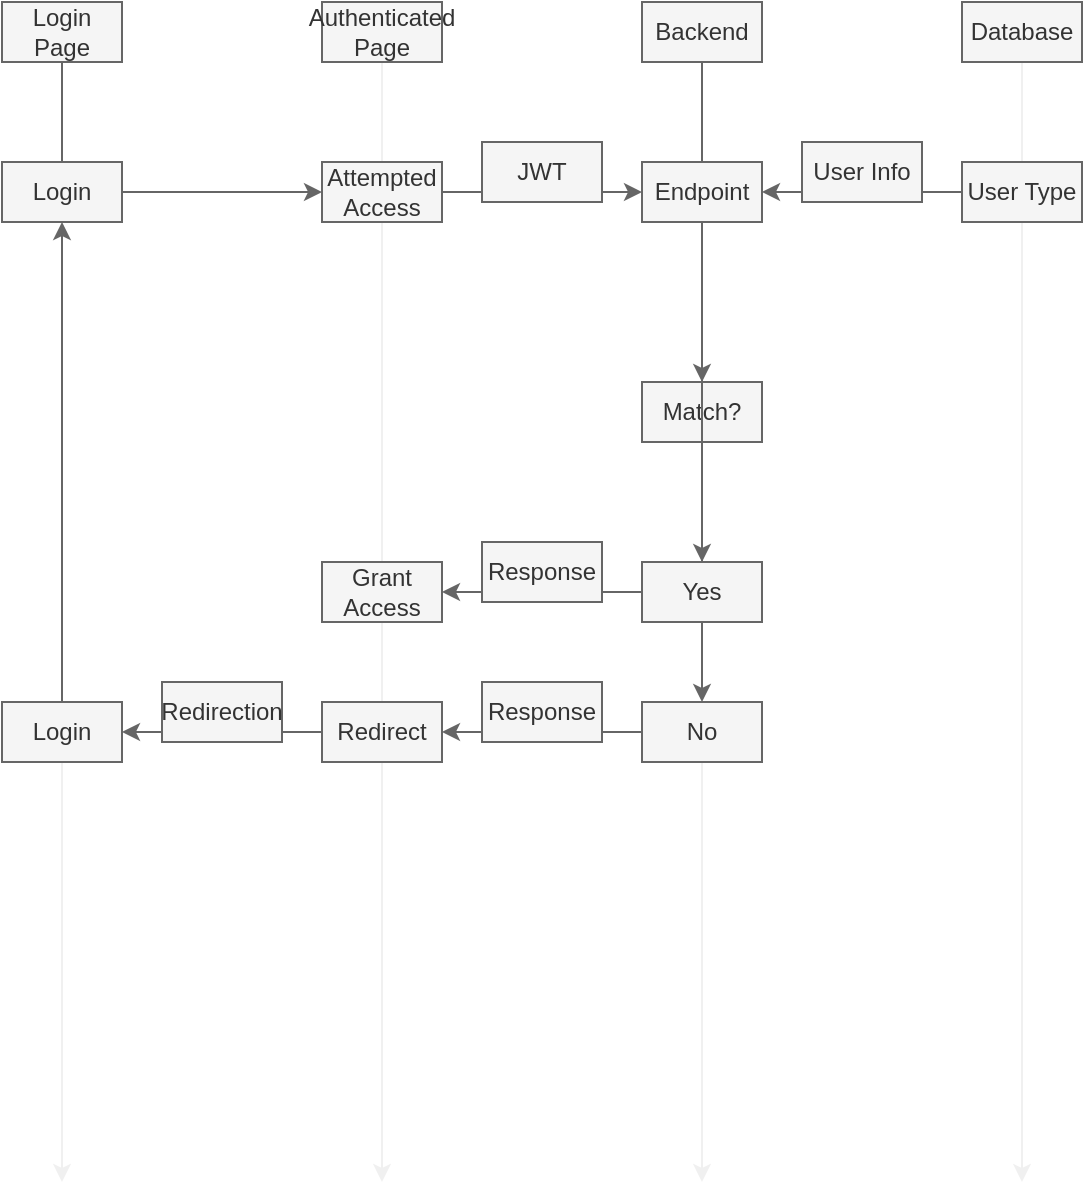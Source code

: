 <mxfile>
    <diagram id="rkzv65H9JLEtuonP9uKg" name="Page-1">
        <mxGraphModel dx="1216" dy="659" grid="1" gridSize="10" guides="1" tooltips="1" connect="1" arrows="1" fold="1" page="1" pageScale="1" pageWidth="850" pageHeight="1100" math="0" shadow="0">
            <root>
                <mxCell id="0"/>
                <mxCell id="1" parent="0"/>
                <mxCell id="2" value="" style="edgeStyle=none;orthogonalLoop=1;jettySize=auto;html=1;startArrow=none;strokeColor=#F0F0F0;" edge="1" parent="1" source="34">
                    <mxGeometry width="80" relative="1" as="geometry">
                        <mxPoint x="200" y="80" as="sourcePoint"/>
                        <mxPoint x="200" y="640" as="targetPoint"/>
                        <Array as="points"/>
                    </mxGeometry>
                </mxCell>
                <mxCell id="3" value="Login Page" style="text;strokeColor=#666666;align=center;fillColor=#f5f5f5;html=1;verticalAlign=middle;whiteSpace=wrap;rounded=0;fontColor=#333333;" vertex="1" parent="1">
                    <mxGeometry x="170" y="50" width="60" height="30" as="geometry"/>
                </mxCell>
                <mxCell id="4" value="" style="edgeStyle=none;orthogonalLoop=1;jettySize=auto;html=1;strokeColor=#F0F0F0;" edge="1" parent="1">
                    <mxGeometry width="80" relative="1" as="geometry">
                        <mxPoint x="360" y="80" as="sourcePoint"/>
                        <mxPoint x="360" y="640" as="targetPoint"/>
                        <Array as="points"/>
                    </mxGeometry>
                </mxCell>
                <mxCell id="5" value="Authenticated Page" style="text;strokeColor=#666666;align=center;fillColor=#f5f5f5;html=1;verticalAlign=middle;whiteSpace=wrap;rounded=0;fontColor=#333333;" vertex="1" parent="1">
                    <mxGeometry x="330" y="50" width="60" height="30" as="geometry"/>
                </mxCell>
                <mxCell id="6" value="" style="edgeStyle=none;orthogonalLoop=1;jettySize=auto;html=1;startArrow=none;strokeColor=#F0F0F0;" edge="1" parent="1" source="23">
                    <mxGeometry width="80" relative="1" as="geometry">
                        <mxPoint x="520" y="80" as="sourcePoint"/>
                        <mxPoint x="520" y="640" as="targetPoint"/>
                        <Array as="points"/>
                    </mxGeometry>
                </mxCell>
                <mxCell id="7" value="Backend" style="text;strokeColor=#666666;align=center;fillColor=#f5f5f5;html=1;verticalAlign=middle;whiteSpace=wrap;rounded=0;fontColor=#333333;" vertex="1" parent="1">
                    <mxGeometry x="490" y="50" width="60" height="30" as="geometry"/>
                </mxCell>
                <mxCell id="8" value="" style="edgeStyle=none;orthogonalLoop=1;jettySize=auto;html=1;strokeColor=#F0F0F0;" edge="1" parent="1">
                    <mxGeometry width="80" relative="1" as="geometry">
                        <mxPoint x="680" y="80" as="sourcePoint"/>
                        <mxPoint x="680" y="640" as="targetPoint"/>
                        <Array as="points"/>
                    </mxGeometry>
                </mxCell>
                <mxCell id="9" value="Database" style="text;strokeColor=#666666;align=center;fillColor=#f5f5f5;html=1;verticalAlign=middle;whiteSpace=wrap;rounded=0;fontColor=#333333;" vertex="1" parent="1">
                    <mxGeometry x="650" y="50" width="60" height="30" as="geometry"/>
                </mxCell>
                <mxCell id="10" value="Attempted Access" style="text;strokeColor=#666666;align=center;fillColor=#f5f5f5;html=1;verticalAlign=middle;whiteSpace=wrap;rounded=0;fontColor=#333333;" vertex="1" parent="1">
                    <mxGeometry x="330" y="130" width="60" height="30" as="geometry"/>
                </mxCell>
                <mxCell id="11" value="" style="edgeStyle=none;orthogonalLoop=1;jettySize=auto;html=1;exitX=1;exitY=0.5;exitDx=0;exitDy=0;entryX=0;entryY=0.5;entryDx=0;entryDy=0;strokeColor=#666666;fillColor=#f5f5f5;" edge="1" parent="1" source="10" target="12">
                    <mxGeometry width="80" relative="1" as="geometry">
                        <mxPoint x="420" y="240" as="sourcePoint"/>
                        <mxPoint x="480" y="200" as="targetPoint"/>
                        <Array as="points"/>
                    </mxGeometry>
                </mxCell>
                <mxCell id="13" value="JWT" style="text;strokeColor=#666666;align=center;fillColor=#f5f5f5;html=1;verticalAlign=middle;whiteSpace=wrap;rounded=0;fontColor=#333333;" vertex="1" parent="1">
                    <mxGeometry x="410" y="120" width="60" height="30" as="geometry"/>
                </mxCell>
                <mxCell id="19" value="" style="edgeStyle=none;html=1;strokeColor=#666666;fillColor=#f5f5f5;" edge="1" parent="1" source="14" target="12">
                    <mxGeometry relative="1" as="geometry"/>
                </mxCell>
                <mxCell id="14" value="User Type" style="text;strokeColor=#666666;align=center;fillColor=#f5f5f5;html=1;verticalAlign=middle;whiteSpace=wrap;rounded=0;fontColor=#333333;" vertex="1" parent="1">
                    <mxGeometry x="650" y="130" width="60" height="30" as="geometry"/>
                </mxCell>
                <mxCell id="15" value="" style="edgeStyle=none;orthogonalLoop=1;jettySize=auto;html=1;endArrow=none;strokeColor=#666666;fillColor=#f5f5f5;" edge="1" parent="1" target="12">
                    <mxGeometry width="80" relative="1" as="geometry">
                        <mxPoint x="520" y="80" as="sourcePoint"/>
                        <mxPoint x="520" y="640" as="targetPoint"/>
                        <Array as="points"/>
                    </mxGeometry>
                </mxCell>
                <mxCell id="22" value="" style="edgeStyle=none;html=1;strokeColor=#666666;fillColor=#f5f5f5;" edge="1" parent="1" source="12" target="21">
                    <mxGeometry relative="1" as="geometry"/>
                </mxCell>
                <mxCell id="12" value="Endpoint" style="text;strokeColor=#666666;align=center;fillColor=#f5f5f5;html=1;verticalAlign=middle;whiteSpace=wrap;rounded=0;fontColor=#333333;" vertex="1" parent="1">
                    <mxGeometry x="490" y="130" width="60" height="30" as="geometry"/>
                </mxCell>
                <mxCell id="20" value="User Info" style="text;strokeColor=#666666;align=center;fillColor=#f5f5f5;html=1;verticalAlign=middle;whiteSpace=wrap;rounded=0;fontColor=#333333;" vertex="1" parent="1">
                    <mxGeometry x="570" y="120" width="60" height="30" as="geometry"/>
                </mxCell>
                <mxCell id="24" value="" style="edgeStyle=none;html=1;strokeColor=#666666;fillColor=#f5f5f5;" edge="1" parent="1" source="21" target="23">
                    <mxGeometry relative="1" as="geometry"/>
                </mxCell>
                <mxCell id="26" value="" style="edgeStyle=none;html=1;strokeColor=#666666;fillColor=#f5f5f5;" edge="1" parent="1" source="21" target="25">
                    <mxGeometry relative="1" as="geometry"/>
                </mxCell>
                <mxCell id="21" value="Match?" style="text;strokeColor=#666666;align=center;fillColor=#f5f5f5;html=1;verticalAlign=middle;whiteSpace=wrap;rounded=0;fontColor=#333333;" vertex="1" parent="1">
                    <mxGeometry x="490" y="240" width="60" height="30" as="geometry"/>
                </mxCell>
                <mxCell id="31" value="" style="edgeStyle=none;html=1;strokeColor=#666666;fillColor=#f5f5f5;" edge="1" parent="1" source="25" target="30">
                    <mxGeometry relative="1" as="geometry"/>
                </mxCell>
                <mxCell id="25" value="No" style="text;strokeColor=#666666;align=center;fillColor=#f5f5f5;html=1;verticalAlign=middle;whiteSpace=wrap;rounded=0;fontColor=#333333;" vertex="1" parent="1">
                    <mxGeometry x="490" y="400" width="60" height="30" as="geometry"/>
                </mxCell>
                <mxCell id="27" value="" style="edgeStyle=none;orthogonalLoop=1;jettySize=auto;html=1;startArrow=none;endArrow=none;strokeColor=#666666;fillColor=#f5f5f5;" edge="1" parent="1" source="12" target="23">
                    <mxGeometry width="80" relative="1" as="geometry">
                        <mxPoint x="520" y="160" as="sourcePoint"/>
                        <mxPoint x="520" y="640" as="targetPoint"/>
                        <Array as="points"/>
                    </mxGeometry>
                </mxCell>
                <mxCell id="29" value="" style="edgeStyle=none;html=1;strokeColor=#666666;fillColor=#f5f5f5;" edge="1" parent="1" source="23" target="28">
                    <mxGeometry relative="1" as="geometry"/>
                </mxCell>
                <mxCell id="23" value="Yes" style="text;strokeColor=#666666;align=center;fillColor=#f5f5f5;html=1;verticalAlign=middle;whiteSpace=wrap;rounded=0;fontColor=#333333;" vertex="1" parent="1">
                    <mxGeometry x="490" y="330" width="60" height="30" as="geometry"/>
                </mxCell>
                <mxCell id="28" value="Grant Access" style="text;strokeColor=#666666;align=center;fillColor=#f5f5f5;html=1;verticalAlign=middle;whiteSpace=wrap;rounded=0;fontColor=#333333;" vertex="1" parent="1">
                    <mxGeometry x="330" y="330" width="60" height="30" as="geometry"/>
                </mxCell>
                <mxCell id="33" value="" style="edgeStyle=none;html=1;strokeColor=#666666;fillColor=#f5f5f5;" edge="1" parent="1" source="30" target="32">
                    <mxGeometry relative="1" as="geometry"/>
                </mxCell>
                <mxCell id="30" value="Redirect" style="text;strokeColor=#666666;align=center;fillColor=#f5f5f5;html=1;verticalAlign=middle;whiteSpace=wrap;rounded=0;fontColor=#333333;" vertex="1" parent="1">
                    <mxGeometry x="330" y="400" width="60" height="30" as="geometry"/>
                </mxCell>
                <mxCell id="35" value="" style="edgeStyle=none;html=1;strokeColor=#666666;fillColor=#f5f5f5;" edge="1" parent="1" source="32" target="34">
                    <mxGeometry relative="1" as="geometry"/>
                </mxCell>
                <mxCell id="32" value="Login" style="text;strokeColor=#666666;align=center;fillColor=#f5f5f5;html=1;verticalAlign=middle;whiteSpace=wrap;rounded=0;fontColor=#333333;" vertex="1" parent="1">
                    <mxGeometry x="170" y="400" width="60" height="30" as="geometry"/>
                </mxCell>
                <mxCell id="36" value="" style="edgeStyle=none;orthogonalLoop=1;jettySize=auto;html=1;endArrow=none;strokeColor=#666666;fillColor=#f5f5f5;" edge="1" parent="1" target="34">
                    <mxGeometry width="80" relative="1" as="geometry">
                        <mxPoint x="200" y="80" as="sourcePoint"/>
                        <mxPoint x="200" y="640" as="targetPoint"/>
                        <Array as="points"/>
                    </mxGeometry>
                </mxCell>
                <mxCell id="37" value="" style="edgeStyle=none;html=1;strokeColor=#666666;fillColor=#f5f5f5;" edge="1" parent="1" source="34" target="10">
                    <mxGeometry relative="1" as="geometry"/>
                </mxCell>
                <mxCell id="34" value="Login" style="text;strokeColor=#666666;align=center;fillColor=#f5f5f5;html=1;verticalAlign=middle;whiteSpace=wrap;rounded=0;fontColor=#333333;" vertex="1" parent="1">
                    <mxGeometry x="170" y="130" width="60" height="30" as="geometry"/>
                </mxCell>
                <mxCell id="38" value="Response" style="text;strokeColor=#666666;align=center;fillColor=#f5f5f5;html=1;verticalAlign=middle;whiteSpace=wrap;rounded=0;fontColor=#333333;" vertex="1" parent="1">
                    <mxGeometry x="410" y="320" width="60" height="30" as="geometry"/>
                </mxCell>
                <mxCell id="39" value="Response" style="text;strokeColor=#666666;align=center;fillColor=#f5f5f5;html=1;verticalAlign=middle;whiteSpace=wrap;rounded=0;fontColor=#333333;" vertex="1" parent="1">
                    <mxGeometry x="410" y="390" width="60" height="30" as="geometry"/>
                </mxCell>
                <mxCell id="40" value="Redirection" style="text;strokeColor=#666666;align=center;fillColor=#f5f5f5;html=1;verticalAlign=middle;whiteSpace=wrap;rounded=0;fontColor=#333333;" vertex="1" parent="1">
                    <mxGeometry x="250" y="390" width="60" height="30" as="geometry"/>
                </mxCell>
            </root>
        </mxGraphModel>
    </diagram>
</mxfile>